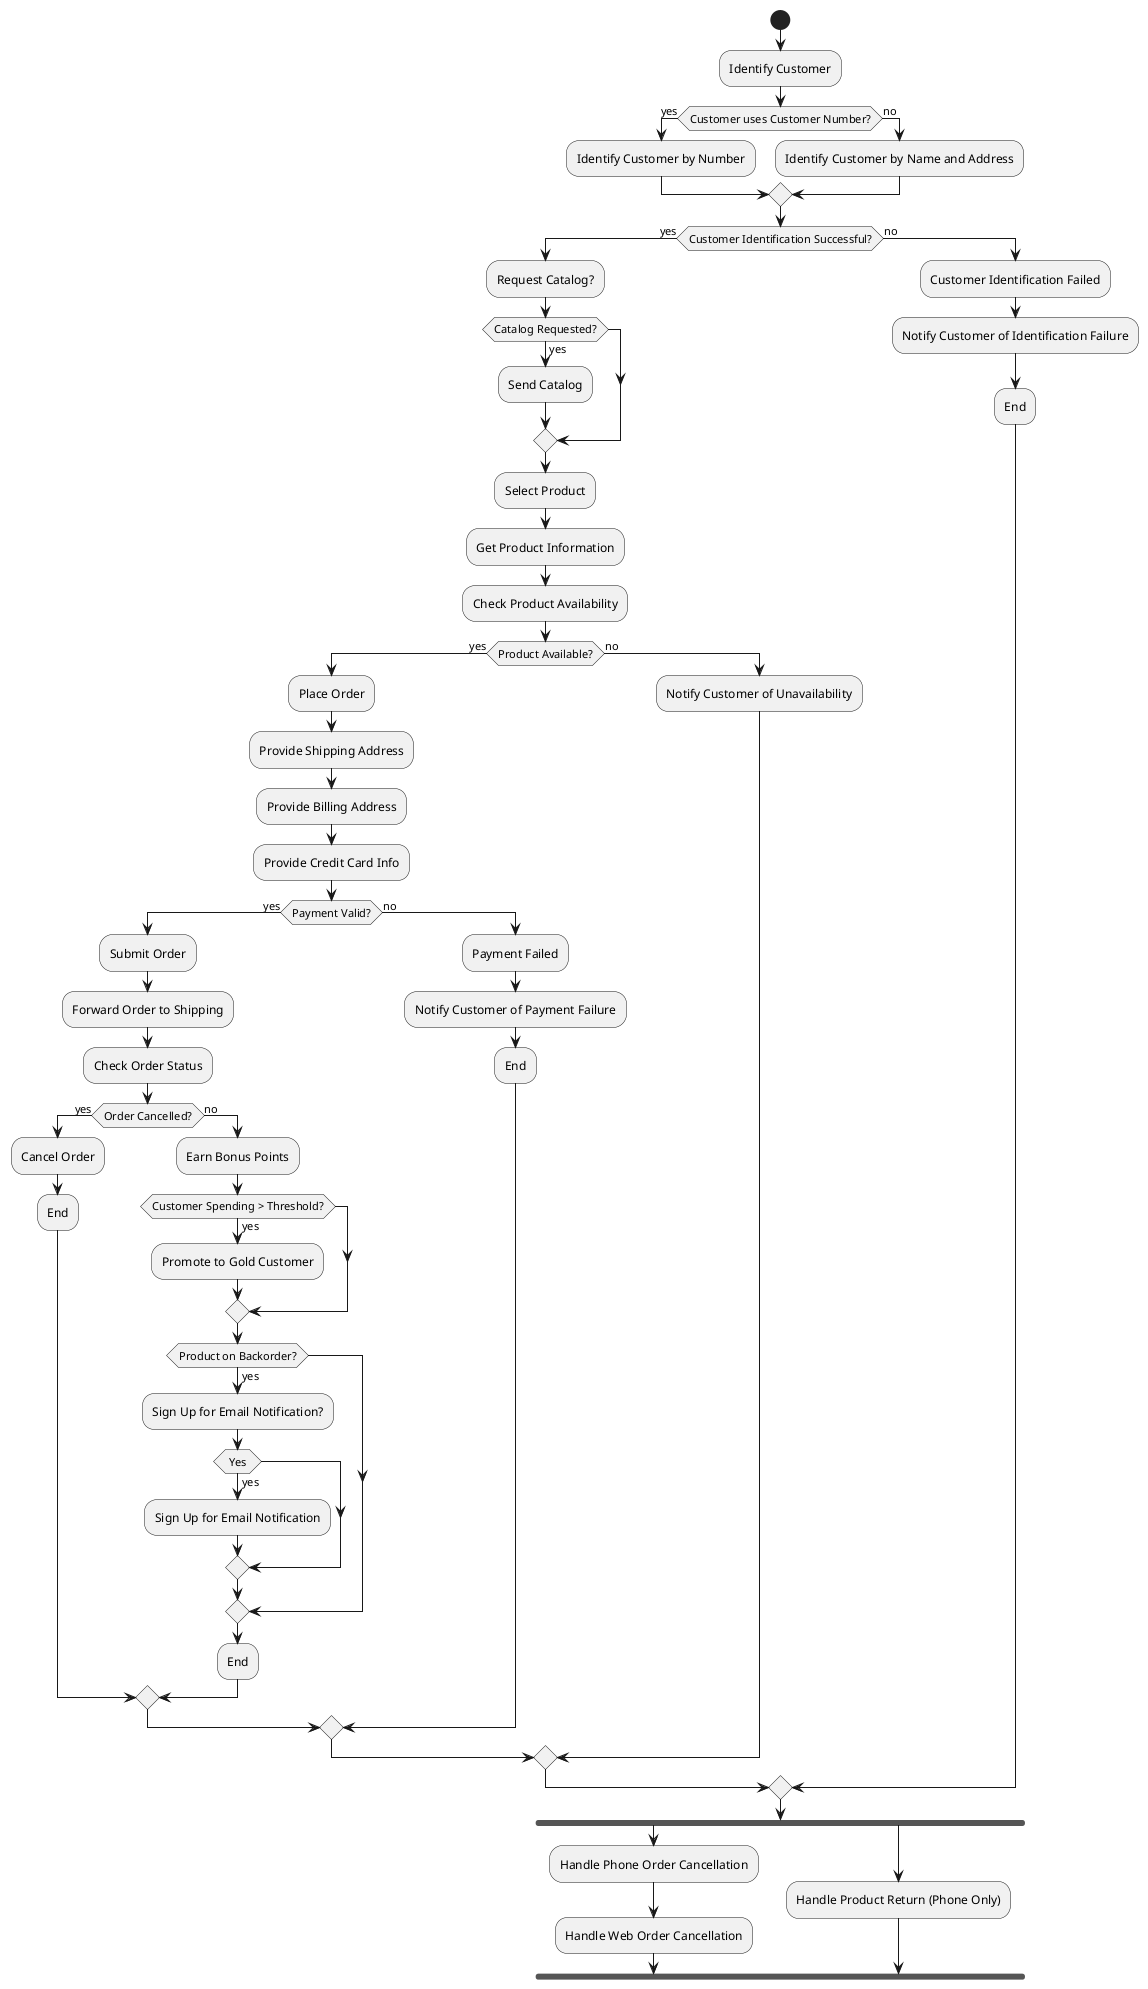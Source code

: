 @startuml
start

:Identify Customer;
if (Customer uses Customer Number?) then (yes)
  :Identify Customer by Number;
else (no)
  :Identify Customer by Name and Address;
endif
if (Customer Identification Successful?) then (yes)
  :Request Catalog?;
  if (Catalog Requested?) then (yes)
    :Send Catalog;
  endif
  :Select Product;
  :Get Product Information;
  :Check Product Availability;
  if (Product Available?) then (yes)
    :Place Order;
    :Provide Shipping Address;
    :Provide Billing Address;
    :Provide Credit Card Info;
    if (Payment Valid?) then (yes)
      :Submit Order;
      :Forward Order to Shipping;
      :Check Order Status;
      if (Order Cancelled?) then (yes)
        :Cancel Order;
        :End;
      else (no)
        :Earn Bonus Points;
        if (Customer Spending > Threshold?) then (yes)
          :Promote to Gold Customer;
        endif
        if (Product on Backorder?) then (yes)
          :Sign Up for Email Notification?;
          if (Yes) then (yes)
            :Sign Up for Email Notification;
          endif
        endif
        :End;
      endif
    else (no)
      :Payment Failed;
      :Notify Customer of Payment Failure;
      :End;
    endif
  else (no)
    :Notify Customer of Unavailability;
  endif
else (no)
  :Customer Identification Failed;
  :Notify Customer of Identification Failure;
  :End;
endif

fork
  :Handle Phone Order Cancellation;
  :Handle Web Order Cancellation;
fork again

:Handle Product Return (Phone Only);


@enduml